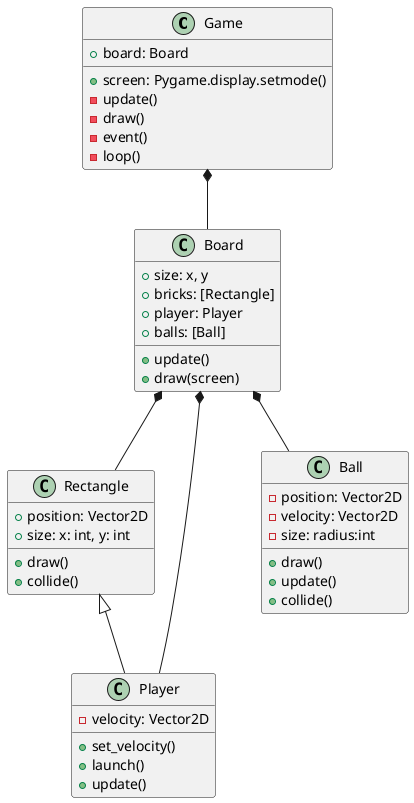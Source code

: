 @startuml 
class Game {
    + board: Board
    + screen: Pygame.display.setmode()
    - update()
    - draw()
    - event()
    - loop()
}

class Board {
    + size: x, y
    + bricks: [Rectangle]
    + player: Player
    + balls: [Ball]
    + update()
    + draw(screen)
}

class Rectangle {
    + position: Vector2D
    + size: x: int, y: int
    + draw()
    + collide()
}

class Player {
    - velocity: Vector2D
    + set_velocity()
    + launch()
    + update()
}

class Ball {
    - position: Vector2D
    - velocity: Vector2D
    - size: radius:int
    + draw()
    + update()
    + collide()
}

Game *-- Board
Rectangle <|-- Player
Board *-- Player
Board *-- Rectangle
Board *-- Ball
@enduml